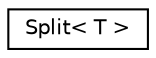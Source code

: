 digraph "Graphical Class Hierarchy"
{
  edge [fontname="Helvetica",fontsize="10",labelfontname="Helvetica",labelfontsize="10"];
  node [fontname="Helvetica",fontsize="10",shape=record];
  rankdir="LR";
  Node0 [label="Split\< T \>",height=0.2,width=0.4,color="black", fillcolor="white", style="filled",URL="$struct_split.html"];
}
